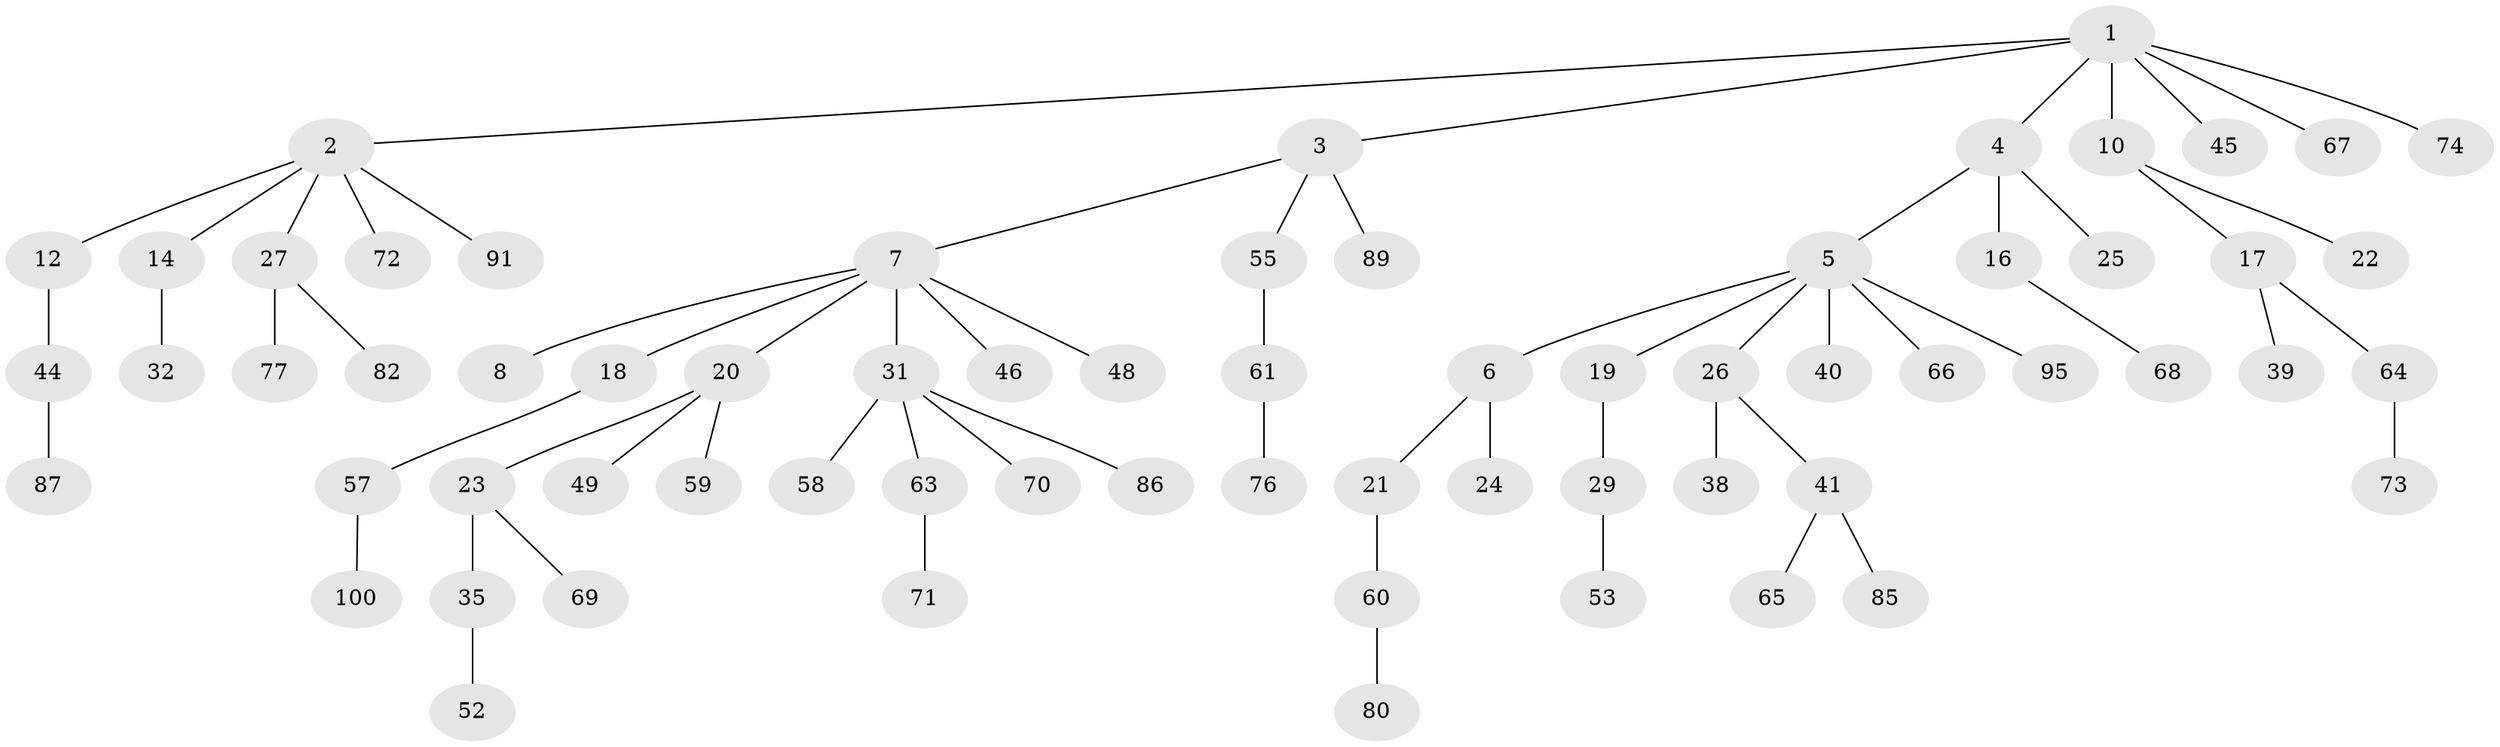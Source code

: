 // original degree distribution, {6: 0.01, 5: 0.03, 4: 0.1, 2: 0.23, 3: 0.14, 1: 0.49}
// Generated by graph-tools (version 1.1) at 2025/11/02/21/25 10:11:10]
// undirected, 67 vertices, 66 edges
graph export_dot {
graph [start="1"]
  node [color=gray90,style=filled];
  1 [super="+30"];
  2 [super="+9"];
  3 [super="+51"];
  4;
  5 [super="+11"];
  6 [super="+93"];
  7 [super="+13"];
  8 [super="+34"];
  10;
  12 [super="+15"];
  14;
  16 [super="+37"];
  17 [super="+88"];
  18 [super="+42"];
  19 [super="+28"];
  20 [super="+50"];
  21 [super="+36"];
  22 [super="+92"];
  23;
  24;
  25 [super="+43"];
  26;
  27 [super="+33"];
  29 [super="+84"];
  31 [super="+56"];
  32;
  35 [super="+47"];
  38 [super="+94"];
  39;
  40;
  41 [super="+54"];
  44 [super="+79"];
  45;
  46 [super="+83"];
  48 [super="+98"];
  49;
  52;
  53;
  55 [super="+96"];
  57;
  58;
  59;
  60;
  61 [super="+62"];
  63;
  64;
  65;
  66 [super="+75"];
  67;
  68 [super="+97"];
  69 [super="+81"];
  70;
  71;
  72;
  73;
  74 [super="+78"];
  76;
  77;
  80;
  82;
  85 [super="+90"];
  86;
  87;
  89 [super="+99"];
  91;
  95;
  100;
  1 -- 2;
  1 -- 3;
  1 -- 4;
  1 -- 10;
  1 -- 67;
  1 -- 74;
  1 -- 45;
  2 -- 14;
  2 -- 27;
  2 -- 72;
  2 -- 91;
  2 -- 12;
  3 -- 7;
  3 -- 55;
  3 -- 89;
  4 -- 5;
  4 -- 16;
  4 -- 25;
  5 -- 6;
  5 -- 19;
  5 -- 26;
  5 -- 40;
  5 -- 66;
  5 -- 95;
  6 -- 21;
  6 -- 24;
  7 -- 8;
  7 -- 20;
  7 -- 31;
  7 -- 48;
  7 -- 18;
  7 -- 46;
  10 -- 17;
  10 -- 22;
  12 -- 44;
  14 -- 32;
  16 -- 68;
  17 -- 39;
  17 -- 64;
  18 -- 57;
  19 -- 29;
  20 -- 23;
  20 -- 49;
  20 -- 59;
  21 -- 60;
  23 -- 35;
  23 -- 69;
  26 -- 38;
  26 -- 41;
  27 -- 77;
  27 -- 82;
  29 -- 53;
  31 -- 86;
  31 -- 58;
  31 -- 63;
  31 -- 70;
  35 -- 52;
  41 -- 65;
  41 -- 85;
  44 -- 87;
  55 -- 61;
  57 -- 100;
  60 -- 80;
  61 -- 76;
  63 -- 71;
  64 -- 73;
}
